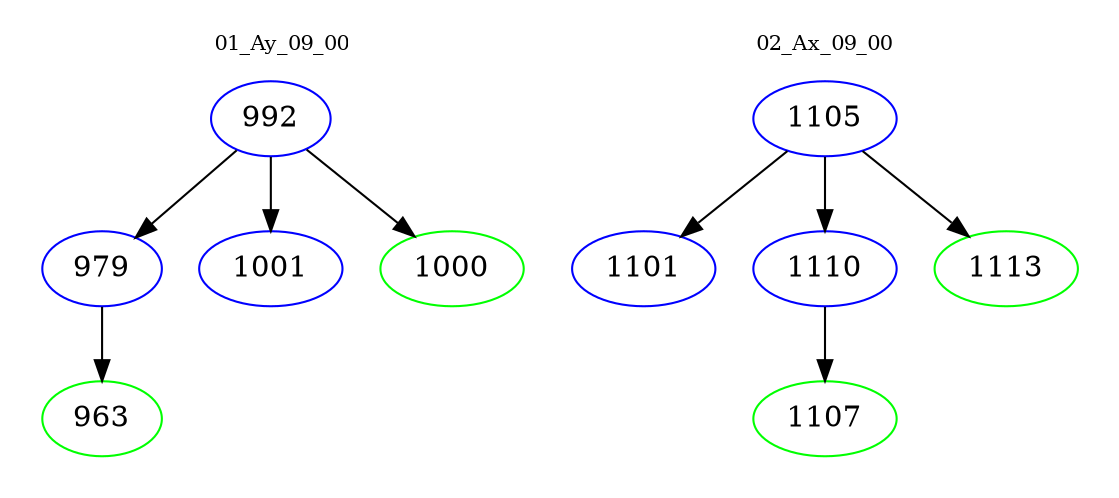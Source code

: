 digraph{
subgraph cluster_0 {
color = white
label = "01_Ay_09_00";
fontsize=10;
T0_992 [label="992", color="blue"]
T0_992 -> T0_979 [color="black"]
T0_979 [label="979", color="blue"]
T0_979 -> T0_963 [color="black"]
T0_963 [label="963", color="green"]
T0_992 -> T0_1001 [color="black"]
T0_1001 [label="1001", color="blue"]
T0_992 -> T0_1000 [color="black"]
T0_1000 [label="1000", color="green"]
}
subgraph cluster_1 {
color = white
label = "02_Ax_09_00";
fontsize=10;
T1_1105 [label="1105", color="blue"]
T1_1105 -> T1_1101 [color="black"]
T1_1101 [label="1101", color="blue"]
T1_1105 -> T1_1110 [color="black"]
T1_1110 [label="1110", color="blue"]
T1_1110 -> T1_1107 [color="black"]
T1_1107 [label="1107", color="green"]
T1_1105 -> T1_1113 [color="black"]
T1_1113 [label="1113", color="green"]
}
}
